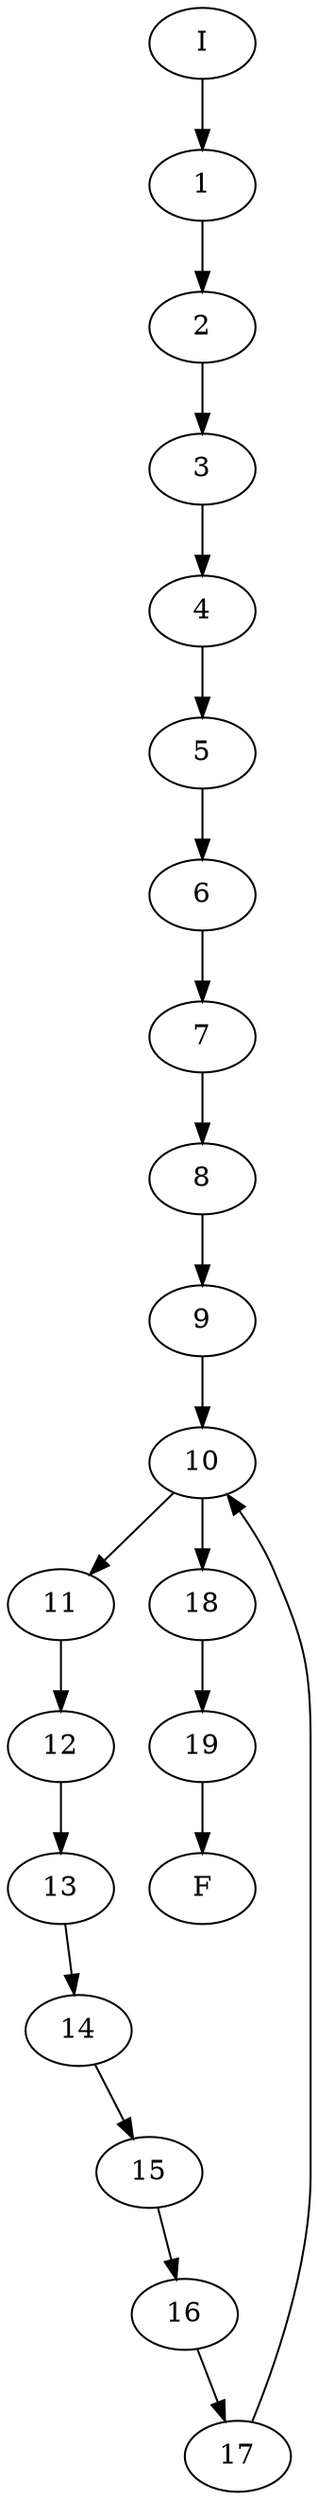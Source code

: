 digraph complejidad1 {
	1->2;
	I->1;
	2->3;
	3->4;
	4->5;
	5->6;
	6->7;
	7->8;
	8->9;
	9->10;
	10->11;
	10->18;
	11->12;
	12->13;
	13->14;
	14->15;
	15->16;
	16->17;
	17->10;
	18->19;
	19->F;
	}